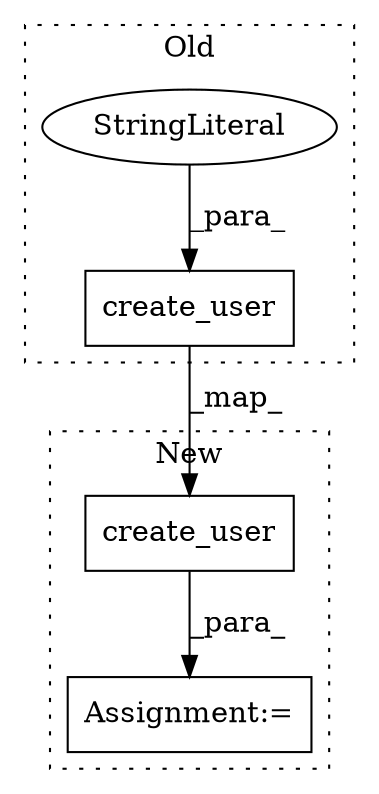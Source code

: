 digraph G {
subgraph cluster0 {
1 [label="create_user" a="32" s="6623,6656" l="12,1" shape="box"];
4 [label="StringLiteral" a="45" s="6646" l="10" shape="ellipse"];
label = "Old";
style="dotted";
}
subgraph cluster1 {
2 [label="create_user" a="32" s="6600,6622" l="12,1" shape="box"];
3 [label="Assignment:=" a="7" s="6586" l="1" shape="box"];
label = "New";
style="dotted";
}
1 -> 2 [label="_map_"];
2 -> 3 [label="_para_"];
4 -> 1 [label="_para_"];
}